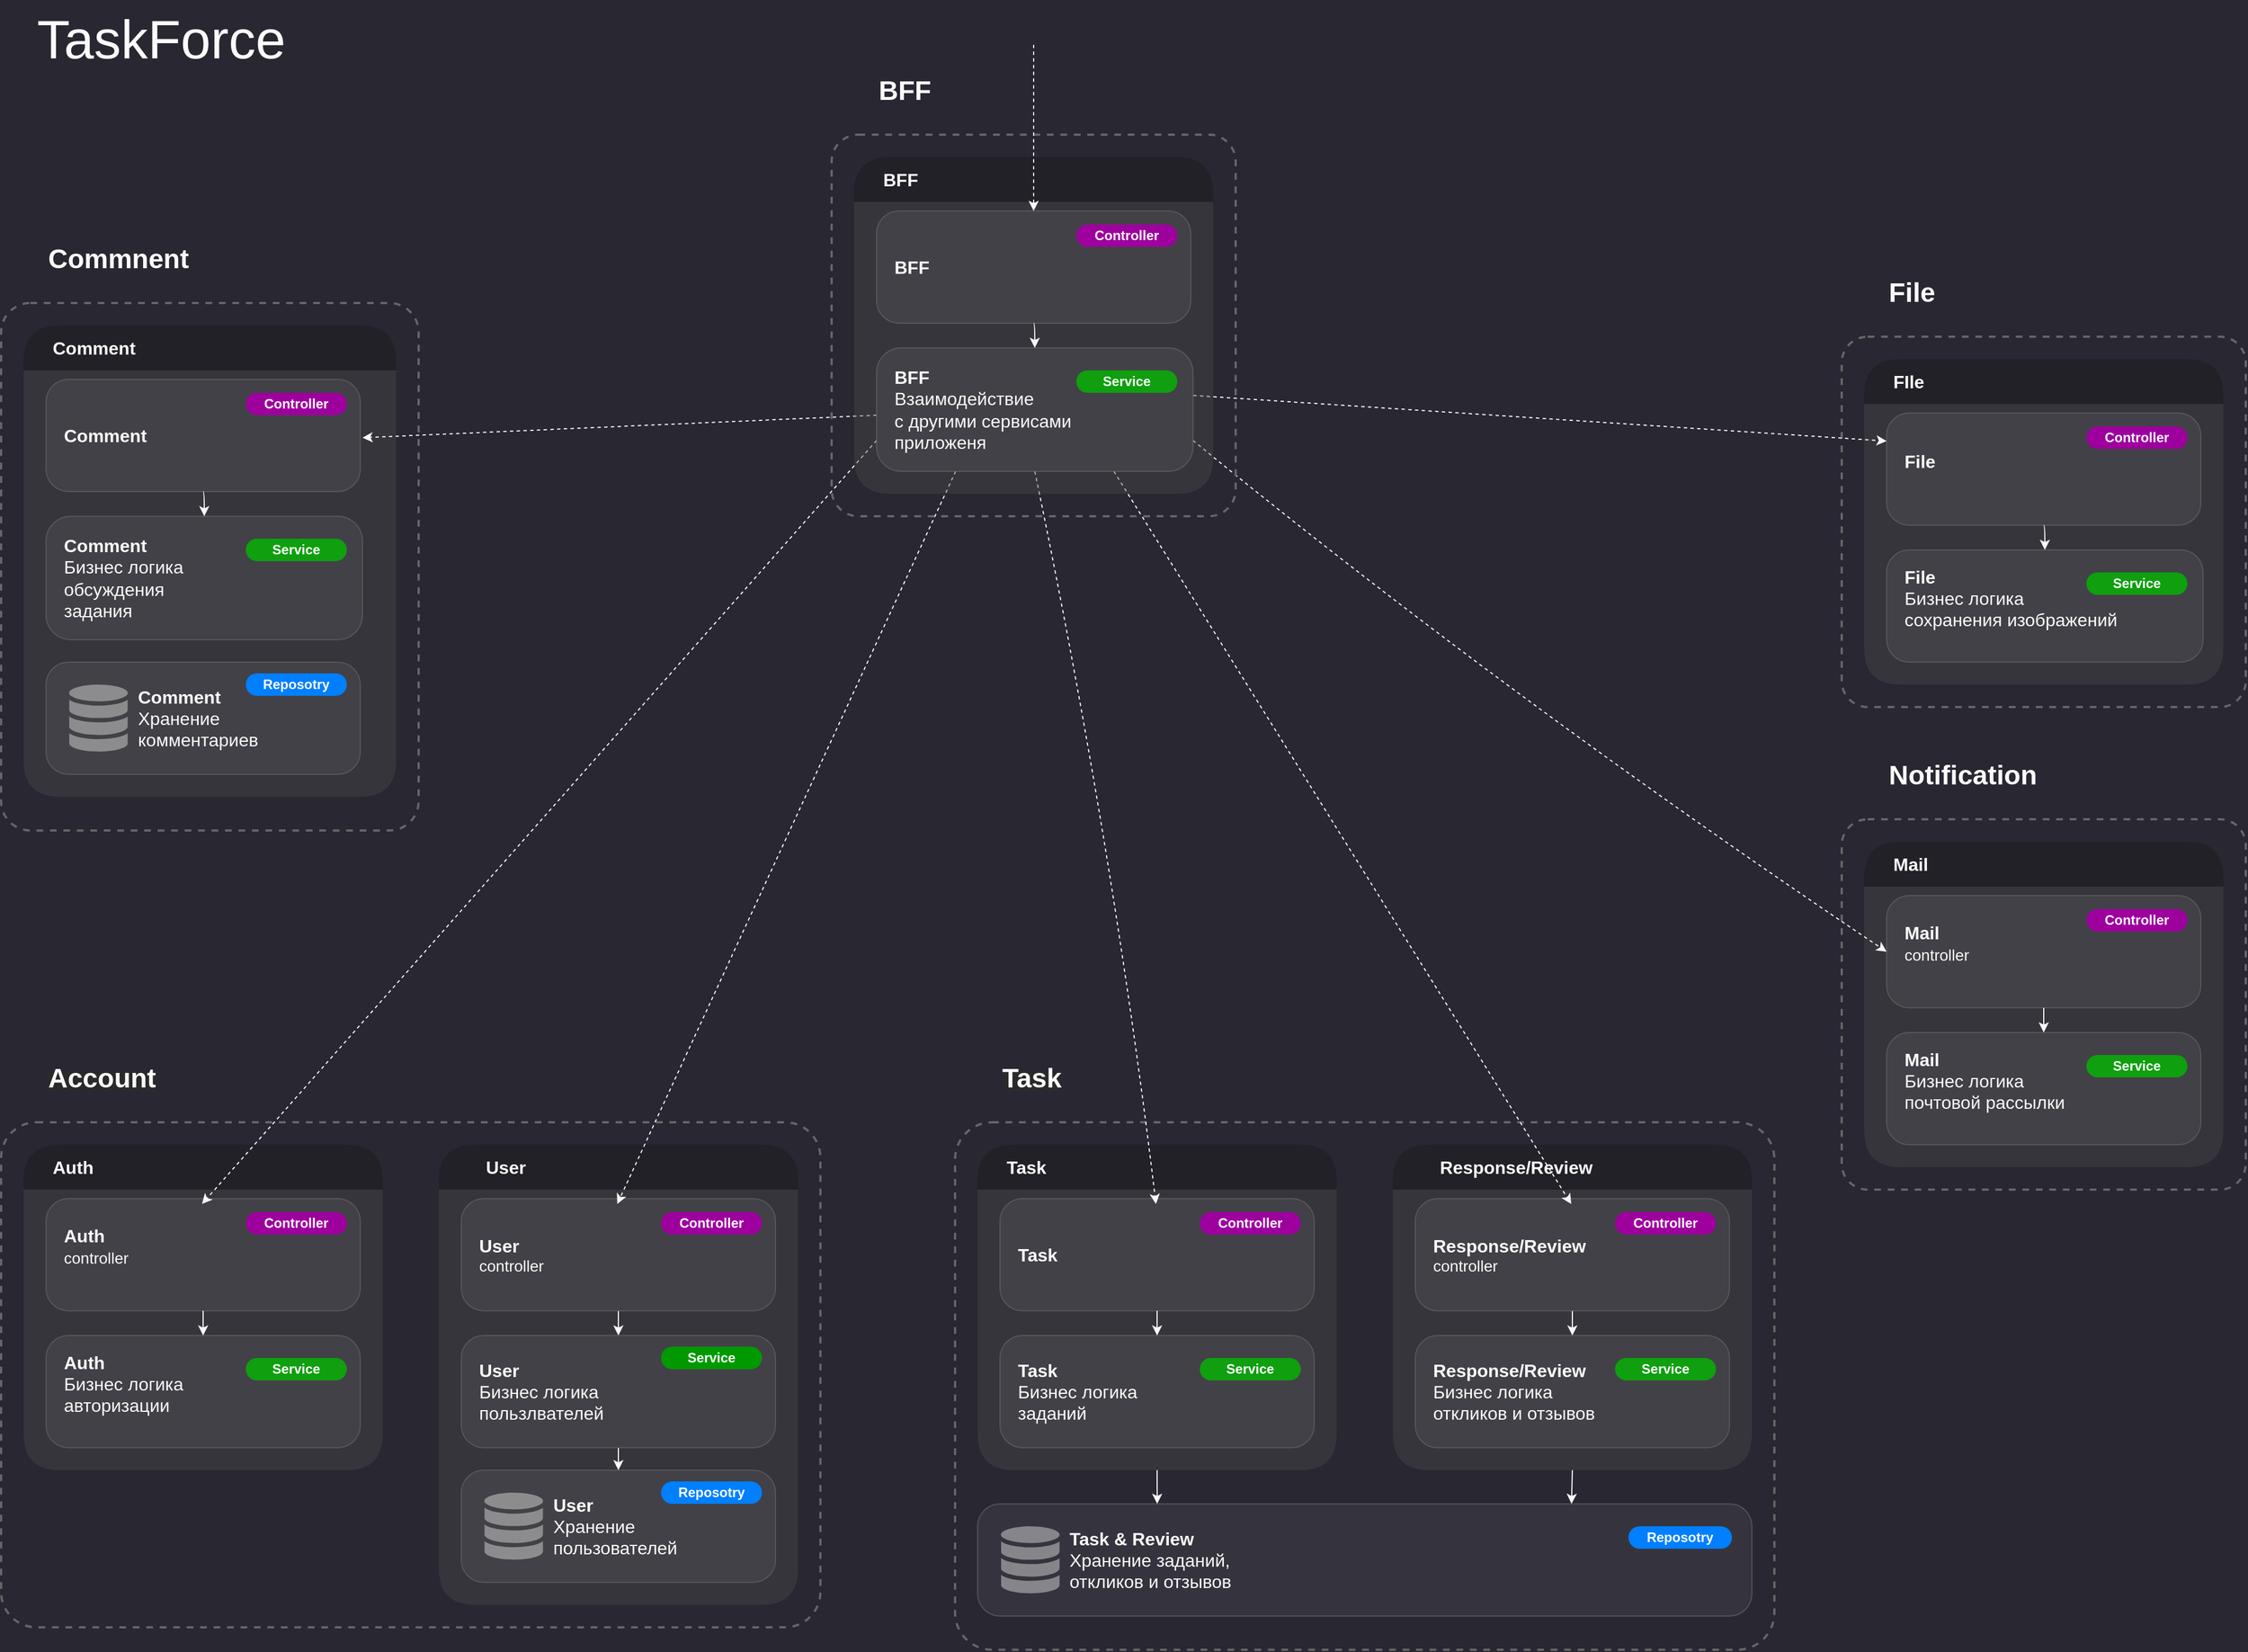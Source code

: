 <mxfile version="20.5.3" type="device"><diagram id="fcfWALBkcnnQIqlC6Ll8" name="Page-1"><mxGraphModel dx="2251" dy="2029" grid="1" gridSize="10" guides="1" tooltips="1" connect="1" arrows="1" fold="1" page="1" pageScale="1" pageWidth="2336" pageHeight="1654" background="#282732" math="0" shadow="0"><root><mxCell id="0"/><mxCell id="1" parent="0"/><mxCell id="B4vz5LG1y9TrUV9I0_2J-86" value="" style="rounded=1;whiteSpace=wrap;html=1;dashed=1;arcSize=7;shadow=0;fillColor=none;strokeColor=#666666;fillOpacity=20;strokeWidth=2;" vertex="1" parent="1"><mxGeometry x="180" y="1080" width="730" height="450" as="geometry"/></mxCell><mxCell id="B4vz5LG1y9TrUV9I0_2J-87" value="&lt;font style=&quot;font-size: 16px;&quot; color=&quot;#fcfcfc&quot;&gt;Auth&lt;/font&gt;" style="swimlane;whiteSpace=wrap;html=1;rounded=1;arcSize=27;startSize=40;swimlaneLine=1;fillOpacity=100;fillStyle=solid;fillColor=#1A1A1A;noLabel=0;container=0;collapsible=0;backgroundOutline=0;comic=0;sketch=0;glass=0;gradientColor=none;swimlaneFillColor=#4D4D4D;strokeColor=none;opacity=40;shadow=0;align=left;spacingLeft=24;" vertex="1" parent="1"><mxGeometry x="200" y="1100" width="320" height="290" as="geometry"><mxRectangle x="130" y="310" width="140" height="30" as="alternateBounds"/></mxGeometry></mxCell><mxCell id="B4vz5LG1y9TrUV9I0_2J-108" value="&lt;font style=&quot;font-size: 16px;&quot;&gt;&lt;b&gt;Auth&lt;/b&gt;&lt;br&gt;&lt;span style=&quot;font-size: 14px;&quot;&gt;controller&lt;/span&gt;&lt;br&gt;&lt;/font&gt;&lt;blockquote style=&quot;margin: 0 0 0 40px; border: none; padding: 0px;&quot;&gt;&lt;br&gt;&lt;/blockquote&gt;" style="rounded=1;whiteSpace=wrap;html=1;shadow=0;glass=0;comic=0;sketch=0;fillStyle=solid;strokeColor=#696969;fontColor=#FCFCFC;fillColor=#FFFFFF;gradientColor=none;fillOpacity=10;arcSize=20;opacity=60;align=left;spacing=16;" vertex="1" parent="B4vz5LG1y9TrUV9I0_2J-87"><mxGeometry x="20" y="48" width="280" height="100" as="geometry"/></mxCell><mxCell id="B4vz5LG1y9TrUV9I0_2J-109" value="&lt;font size=&quot;1&quot; color=&quot;#ffffff&quot;&gt;&lt;b style=&quot;font-size: 12px;&quot;&gt;Controller&lt;/b&gt;&lt;/font&gt;" style="rounded=1;whiteSpace=wrap;html=1;shadow=0;glass=0;comic=0;sketch=0;fillStyle=solid;strokeColor=none;fillColor=#9E009E;arcSize=50;fillOpacity=100;" vertex="1" parent="B4vz5LG1y9TrUV9I0_2J-87"><mxGeometry x="198" y="60" width="90" height="20" as="geometry"/></mxCell><mxCell id="B4vz5LG1y9TrUV9I0_2J-111" value="&lt;font size=&quot;1&quot; color=&quot;#ffffff&quot;&gt;&lt;b style=&quot;font-size: 12px;&quot;&gt;Service&lt;/b&gt;&lt;/font&gt;" style="rounded=1;whiteSpace=wrap;html=1;shadow=0;glass=0;comic=0;sketch=0;fillStyle=solid;strokeColor=none;fillColor=#009900;arcSize=50;fillOpacity=100;" vertex="1" parent="B4vz5LG1y9TrUV9I0_2J-87"><mxGeometry x="198" y="190" width="90" height="20" as="geometry"/></mxCell><mxCell id="B4vz5LG1y9TrUV9I0_2J-110" value="&lt;font style=&quot;font-size: 16px;&quot;&gt;&lt;b&gt;Auth&lt;/b&gt;&lt;br&gt;Бизнес логика &lt;br&gt;авторизации&lt;br&gt;&lt;/font&gt;&lt;blockquote style=&quot;margin: 0 0 0 40px; border: none; padding: 0px;&quot;&gt;&lt;br&gt;&lt;/blockquote&gt;" style="rounded=1;whiteSpace=wrap;html=1;shadow=0;glass=0;comic=0;sketch=0;fillStyle=solid;strokeColor=#696969;fontColor=#FCFCFC;fillColor=#FFFFFF;gradientColor=none;fillOpacity=10;arcSize=20;opacity=60;align=left;spacing=16;" vertex="1" parent="1"><mxGeometry x="220" y="1270" width="280" height="100" as="geometry"/></mxCell><mxCell id="B4vz5LG1y9TrUV9I0_2J-58" value="&lt;blockquote style=&quot;margin: 0 0 0 40px; border: none; padding: 0px;&quot;&gt;&lt;font style=&quot;font-size: 16px;&quot; color=&quot;#fcfcfc&quot;&gt;User&lt;/font&gt;&lt;/blockquote&gt;" style="swimlane;whiteSpace=wrap;html=1;rounded=1;arcSize=27;startSize=40;swimlaneLine=1;fillOpacity=100;fillStyle=solid;fillColor=#1A1A1A;noLabel=0;container=0;collapsible=0;backgroundOutline=0;comic=0;sketch=0;glass=0;gradientColor=none;swimlaneFillColor=#4D4D4D;strokeColor=none;opacity=40;shadow=0;align=left;" vertex="1" parent="1"><mxGeometry x="570" y="1100" width="320" height="410" as="geometry"><mxRectangle x="130" y="310" width="140" height="30" as="alternateBounds"/></mxGeometry></mxCell><mxCell id="B4vz5LG1y9TrUV9I0_2J-190" style="edgeStyle=orthogonalEdgeStyle;curved=1;jumpStyle=arc;orthogonalLoop=1;jettySize=auto;html=1;exitX=0.5;exitY=1;exitDx=0;exitDy=0;entryX=0.5;entryY=0;entryDx=0;entryDy=0;strokeColor=#FAFAFA;fontSize=16;fontColor=#FFFFFF;" edge="1" parent="B4vz5LG1y9TrUV9I0_2J-58" source="B4vz5LG1y9TrUV9I0_2J-97" target="B4vz5LG1y9TrUV9I0_2J-105"><mxGeometry relative="1" as="geometry"/></mxCell><mxCell id="B4vz5LG1y9TrUV9I0_2J-97" value="&lt;font style=&quot;font-size: 16px;&quot;&gt;&lt;b&gt;User&lt;/b&gt;&lt;br&gt;&lt;/font&gt;&lt;font style=&quot;font-size: 14px;&quot;&gt;controller&lt;/font&gt;" style="rounded=1;whiteSpace=wrap;html=1;shadow=0;glass=0;comic=0;sketch=0;fillStyle=solid;strokeColor=#696969;fontColor=#FCFCFC;fillColor=#FFFFFF;gradientColor=none;fillOpacity=10;arcSize=20;opacity=60;align=left;spacing=16;" vertex="1" parent="B4vz5LG1y9TrUV9I0_2J-58"><mxGeometry x="20" y="48" width="280" height="100" as="geometry"/></mxCell><mxCell id="B4vz5LG1y9TrUV9I0_2J-104" value="&lt;font size=&quot;1&quot; color=&quot;#ffffff&quot;&gt;&lt;b style=&quot;font-size: 12px;&quot;&gt;Controller&lt;/b&gt;&lt;/font&gt;" style="rounded=1;whiteSpace=wrap;html=1;shadow=0;glass=0;comic=0;sketch=0;fillStyle=solid;strokeColor=none;fillColor=#9E009E;arcSize=50;fillOpacity=100;" vertex="1" parent="B4vz5LG1y9TrUV9I0_2J-58"><mxGeometry x="198" y="60" width="90" height="20" as="geometry"/></mxCell><mxCell id="B4vz5LG1y9TrUV9I0_2J-191" style="edgeStyle=orthogonalEdgeStyle;curved=1;jumpStyle=arc;orthogonalLoop=1;jettySize=auto;html=1;exitX=0.5;exitY=1;exitDx=0;exitDy=0;entryX=0.5;entryY=0;entryDx=0;entryDy=0;strokeColor=#FAFAFA;fontSize=16;fontColor=#FFFFFF;" edge="1" parent="B4vz5LG1y9TrUV9I0_2J-58" source="B4vz5LG1y9TrUV9I0_2J-105" target="B4vz5LG1y9TrUV9I0_2J-129"><mxGeometry relative="1" as="geometry"/></mxCell><mxCell id="B4vz5LG1y9TrUV9I0_2J-105" value="&lt;font style=&quot;font-size: 16px;&quot;&gt;&lt;b&gt;User&lt;br&gt;&lt;/b&gt;Бизнес логика &lt;br&gt;пользлвателей&lt;b&gt;&lt;br&gt;&lt;/b&gt;&lt;/font&gt;" style="rounded=1;whiteSpace=wrap;html=1;shadow=0;glass=0;comic=0;sketch=0;fillStyle=solid;strokeColor=#696969;fontColor=#FCFCFC;fillColor=#FFFFFF;gradientColor=none;fillOpacity=10;arcSize=20;opacity=60;align=left;spacing=16;" vertex="1" parent="B4vz5LG1y9TrUV9I0_2J-58"><mxGeometry x="20" y="170" width="280" height="100" as="geometry"/></mxCell><mxCell id="B4vz5LG1y9TrUV9I0_2J-106" value="&lt;font color=&quot;#ffffff&quot;&gt;&lt;b&gt;Service&lt;/b&gt;&lt;/font&gt;" style="rounded=1;whiteSpace=wrap;html=1;shadow=0;glass=0;comic=0;sketch=0;fillStyle=solid;strokeColor=none;fillColor=#009900;arcSize=50;fillOpacity=100;" vertex="1" parent="B4vz5LG1y9TrUV9I0_2J-58"><mxGeometry x="198" y="180" width="90" height="20" as="geometry"/></mxCell><mxCell id="B4vz5LG1y9TrUV9I0_2J-131" value="" style="group" vertex="1" connectable="0" parent="B4vz5LG1y9TrUV9I0_2J-58"><mxGeometry x="20" y="290" width="280" height="100" as="geometry"/></mxCell><mxCell id="B4vz5LG1y9TrUV9I0_2J-129" value="&lt;blockquote style=&quot;margin: 0 0 0 40px; border: none; padding: 0px;&quot;&gt;&lt;blockquote style=&quot;margin: 0 0 0 40px; border: none; padding: 0px;&quot;&gt;&lt;font style=&quot;font-size: 16px;&quot;&gt;&lt;b&gt;User&lt;/b&gt;&lt;/font&gt;&lt;/blockquote&gt;&lt;blockquote style=&quot;margin: 0 0 0 40px; border: none; padding: 0px;&quot;&gt;&lt;font style=&quot;font-size: 16px;&quot;&gt;Хранение&amp;nbsp;&lt;/font&gt;&lt;/blockquote&gt;&lt;blockquote style=&quot;margin: 0 0 0 40px; border: none; padding: 0px;&quot;&gt;&lt;font style=&quot;font-size: 16px;&quot;&gt;пользователей&lt;/font&gt;&lt;/blockquote&gt;&lt;/blockquote&gt;" style="rounded=1;whiteSpace=wrap;html=1;shadow=0;glass=0;comic=0;sketch=0;fillStyle=solid;strokeColor=#696969;fontColor=#FCFCFC;fillColor=#FFFFFF;gradientColor=none;fillOpacity=10;arcSize=20;opacity=60;align=left;" vertex="1" parent="B4vz5LG1y9TrUV9I0_2J-131"><mxGeometry width="280" height="100" as="geometry"/></mxCell><mxCell id="B4vz5LG1y9TrUV9I0_2J-130" value="&lt;font size=&quot;1&quot; color=&quot;#ffffff&quot;&gt;&lt;b style=&quot;font-size: 12px;&quot;&gt;Reposotry&lt;/b&gt;&lt;/font&gt;" style="rounded=1;whiteSpace=wrap;html=1;shadow=0;glass=0;comic=0;sketch=0;fillStyle=solid;strokeColor=none;fillColor=#007FFF;arcSize=50;fillOpacity=100;" vertex="1" parent="B4vz5LG1y9TrUV9I0_2J-131"><mxGeometry x="178" y="10" width="90" height="20" as="geometry"/></mxCell><mxCell id="B4vz5LG1y9TrUV9I0_2J-93" value="" style="sketch=0;html=1;aspect=fixed;strokeColor=none;shadow=0;align=center;verticalAlign=top;fillColor=#D6D6D6;shape=mxgraph.gcp2.cloud_monitoring;rounded=1;glass=0;comic=0;fillStyle=solid;strokeWidth=2;fontSize=14;fontColor=#FFFFFF;opacity=50;" vertex="1" parent="B4vz5LG1y9TrUV9I0_2J-131"><mxGeometry x="20" y="20" width="54" height="60" as="geometry"/></mxCell><mxCell id="B4vz5LG1y9TrUV9I0_2J-79" style="edgeStyle=orthogonalEdgeStyle;curved=1;jumpStyle=arc;orthogonalLoop=1;jettySize=auto;html=1;exitX=0.5;exitY=1;exitDx=0;exitDy=0;dashed=1;strokeColor=#FAFAFA;fontSize=14;fontColor=#FFFFFF;" edge="1" parent="1"><mxGeometry relative="1" as="geometry"><mxPoint x="735" y="1320" as="sourcePoint"/><mxPoint x="735" y="1320" as="targetPoint"/></mxGeometry></mxCell><mxCell id="B4vz5LG1y9TrUV9I0_2J-88" style="edgeStyle=orthogonalEdgeStyle;curved=1;jumpStyle=arc;orthogonalLoop=1;jettySize=auto;html=1;exitX=0.5;exitY=1;exitDx=0;exitDy=0;dashed=1;strokeColor=#FAFAFA;fontSize=14;fontColor=#FFFFFF;" edge="1" source="B4vz5LG1y9TrUV9I0_2J-86" target="B4vz5LG1y9TrUV9I0_2J-86" parent="1"><mxGeometry relative="1" as="geometry"/></mxCell><mxCell id="B4vz5LG1y9TrUV9I0_2J-96" value="&lt;span style=&quot;color: rgb(252, 252, 252); font-family: Helvetica; font-style: normal; font-variant-ligatures: normal; font-variant-caps: normal; font-weight: 700; letter-spacing: normal; orphans: 2; text-align: left; text-indent: 0px; text-transform: none; widows: 2; word-spacing: 0px; -webkit-text-stroke-width: 0px; background-color: rgb(42, 42, 42); text-decoration-thickness: initial; text-decoration-style: initial; text-decoration-color: initial; float: none; display: inline !important;&quot;&gt;&lt;font style=&quot;font-size: 24px;&quot;&gt;Account&lt;/font&gt;&lt;/span&gt;" style="text;whiteSpace=wrap;html=1;fontSize=14;fontColor=#FFFFFF;" vertex="1" parent="1"><mxGeometry x="220" y="1020" width="70" height="40" as="geometry"/></mxCell><mxCell id="B4vz5LG1y9TrUV9I0_2J-114" value="" style="rounded=1;whiteSpace=wrap;html=1;dashed=1;arcSize=7;shadow=0;fillColor=none;strokeColor=#666666;fillOpacity=20;strokeWidth=2;" vertex="1" parent="1"><mxGeometry x="1030" y="1080" width="730" height="470" as="geometry"/></mxCell><mxCell id="B4vz5LG1y9TrUV9I0_2J-186" style="edgeStyle=orthogonalEdgeStyle;curved=1;jumpStyle=arc;orthogonalLoop=1;jettySize=auto;html=1;exitX=0.5;exitY=1;exitDx=0;exitDy=0;entryX=0.232;entryY=0;entryDx=0;entryDy=0;entryPerimeter=0;strokeColor=#FAFAFA;fontSize=16;fontColor=#FFFFFF;" edge="1" parent="1" source="B4vz5LG1y9TrUV9I0_2J-115" target="B4vz5LG1y9TrUV9I0_2J-136"><mxGeometry relative="1" as="geometry"/></mxCell><mxCell id="B4vz5LG1y9TrUV9I0_2J-115" value="&lt;font style=&quot;font-size: 16px;&quot; color=&quot;#fcfcfc&quot;&gt;Task&lt;/font&gt;" style="swimlane;whiteSpace=wrap;html=1;rounded=1;arcSize=27;startSize=40;swimlaneLine=1;fillOpacity=100;fillStyle=solid;fillColor=#1A1A1A;noLabel=0;container=0;collapsible=0;backgroundOutline=0;comic=0;sketch=0;glass=0;gradientColor=none;swimlaneFillColor=#4D4D4D;strokeColor=none;opacity=40;shadow=0;align=left;spacingLeft=24;" vertex="1" parent="1"><mxGeometry x="1050" y="1100" width="320" height="290" as="geometry"><mxRectangle x="130" y="310" width="140" height="30" as="alternateBounds"/></mxGeometry></mxCell><mxCell id="B4vz5LG1y9TrUV9I0_2J-116" value="&lt;span style=&quot;font-size: 16px;&quot;&gt;&lt;b&gt;Task&lt;/b&gt;&lt;/span&gt;" style="rounded=1;whiteSpace=wrap;html=1;shadow=0;glass=0;comic=0;sketch=0;fillStyle=solid;strokeColor=#696969;fontColor=#FCFCFC;fillColor=#FFFFFF;gradientColor=none;fillOpacity=10;arcSize=20;opacity=60;align=left;spacing=16;" vertex="1" parent="B4vz5LG1y9TrUV9I0_2J-115"><mxGeometry x="20" y="48" width="280" height="100" as="geometry"/></mxCell><mxCell id="B4vz5LG1y9TrUV9I0_2J-117" value="&lt;font size=&quot;1&quot; color=&quot;#ffffff&quot;&gt;&lt;b style=&quot;font-size: 12px;&quot;&gt;Controller&lt;/b&gt;&lt;/font&gt;" style="rounded=1;whiteSpace=wrap;html=1;shadow=0;glass=0;comic=0;sketch=0;fillStyle=solid;strokeColor=none;fillColor=#9E009E;arcSize=50;fillOpacity=100;" vertex="1" parent="B4vz5LG1y9TrUV9I0_2J-115"><mxGeometry x="198" y="60" width="90" height="20" as="geometry"/></mxCell><mxCell id="B4vz5LG1y9TrUV9I0_2J-118" value="&lt;font size=&quot;1&quot; color=&quot;#ffffff&quot;&gt;&lt;b style=&quot;font-size: 12px;&quot;&gt;Service&lt;/b&gt;&lt;/font&gt;" style="rounded=1;whiteSpace=wrap;html=1;shadow=0;glass=0;comic=0;sketch=0;fillStyle=solid;strokeColor=none;fillColor=#009900;arcSize=50;fillOpacity=100;" vertex="1" parent="B4vz5LG1y9TrUV9I0_2J-115"><mxGeometry x="198" y="190" width="90" height="20" as="geometry"/></mxCell><mxCell id="B4vz5LG1y9TrUV9I0_2J-119" value="&lt;span style=&quot;font-size: 16px;&quot;&gt;&lt;b&gt;Task&lt;/b&gt;&lt;br&gt;Бизнес логика&lt;br&gt;заданий&lt;br&gt;&lt;/span&gt;" style="rounded=1;whiteSpace=wrap;html=1;shadow=0;glass=0;comic=0;sketch=0;fillStyle=solid;strokeColor=#696969;fontColor=#FCFCFC;fillColor=#FFFFFF;gradientColor=none;fillOpacity=10;arcSize=20;opacity=60;align=left;spacing=16;" vertex="1" parent="1"><mxGeometry x="1070" y="1270" width="280" height="100" as="geometry"/></mxCell><mxCell id="B4vz5LG1y9TrUV9I0_2J-188" style="edgeStyle=orthogonalEdgeStyle;curved=1;jumpStyle=arc;orthogonalLoop=1;jettySize=auto;html=1;exitX=0.5;exitY=1;exitDx=0;exitDy=0;entryX=0.767;entryY=0;entryDx=0;entryDy=0;entryPerimeter=0;strokeColor=#FAFAFA;fontSize=16;fontColor=#FFFFFF;" edge="1" parent="1" source="B4vz5LG1y9TrUV9I0_2J-120" target="B4vz5LG1y9TrUV9I0_2J-136"><mxGeometry relative="1" as="geometry"/></mxCell><mxCell id="B4vz5LG1y9TrUV9I0_2J-120" value="&lt;blockquote style=&quot;margin: 0 0 0 40px; border: none; padding: 0px;&quot;&gt;&lt;font color=&quot;#fcfcfc&quot;&gt;&lt;span style=&quot;font-size: 16px;&quot;&gt;Response/Review&lt;/span&gt;&lt;/font&gt;&lt;/blockquote&gt;" style="swimlane;whiteSpace=wrap;html=1;rounded=1;arcSize=27;startSize=40;swimlaneLine=1;fillOpacity=100;fillStyle=solid;fillColor=#1A1A1A;noLabel=0;container=0;collapsible=0;backgroundOutline=0;comic=0;sketch=0;glass=0;gradientColor=none;swimlaneFillColor=#4D4D4D;strokeColor=none;opacity=40;shadow=0;align=left;" vertex="1" parent="1"><mxGeometry x="1420" y="1100" width="320" height="290" as="geometry"><mxRectangle x="130" y="310" width="140" height="30" as="alternateBounds"/></mxGeometry></mxCell><mxCell id="B4vz5LG1y9TrUV9I0_2J-187" style="edgeStyle=orthogonalEdgeStyle;curved=1;jumpStyle=arc;orthogonalLoop=1;jettySize=auto;html=1;exitX=0.5;exitY=1;exitDx=0;exitDy=0;strokeColor=#FAFAFA;fontSize=16;fontColor=#FFFFFF;" edge="1" parent="B4vz5LG1y9TrUV9I0_2J-120" source="B4vz5LG1y9TrUV9I0_2J-121" target="B4vz5LG1y9TrUV9I0_2J-134"><mxGeometry relative="1" as="geometry"/></mxCell><mxCell id="B4vz5LG1y9TrUV9I0_2J-121" value="&lt;font style=&quot;font-size: 14px;&quot;&gt;&lt;span style=&quot;font-size: 16px; font-weight: 700;&quot;&gt;Response/Review&amp;nbsp;&lt;br&gt;&lt;/span&gt;controller&lt;/font&gt;" style="rounded=1;whiteSpace=wrap;html=1;shadow=0;glass=0;comic=0;sketch=0;fillStyle=solid;strokeColor=#696969;fontColor=#FCFCFC;fillColor=#FFFFFF;gradientColor=none;fillOpacity=10;arcSize=20;opacity=60;align=left;spacing=16;" vertex="1" parent="B4vz5LG1y9TrUV9I0_2J-120"><mxGeometry x="20" y="48" width="280" height="100" as="geometry"/></mxCell><mxCell id="B4vz5LG1y9TrUV9I0_2J-122" value="&lt;font size=&quot;1&quot; color=&quot;#ffffff&quot;&gt;&lt;b style=&quot;font-size: 12px;&quot;&gt;Controller&lt;/b&gt;&lt;/font&gt;" style="rounded=1;whiteSpace=wrap;html=1;shadow=0;glass=0;comic=0;sketch=0;fillStyle=solid;strokeColor=none;fillColor=#9E009E;arcSize=50;fillOpacity=100;" vertex="1" parent="B4vz5LG1y9TrUV9I0_2J-120"><mxGeometry x="198" y="60" width="90" height="20" as="geometry"/></mxCell><mxCell id="B4vz5LG1y9TrUV9I0_2J-133" value="&lt;font size=&quot;1&quot; color=&quot;#ffffff&quot;&gt;&lt;b style=&quot;font-size: 12px;&quot;&gt;Service&lt;/b&gt;&lt;/font&gt;" style="rounded=1;whiteSpace=wrap;html=1;shadow=0;glass=0;comic=0;sketch=0;fillStyle=solid;strokeColor=none;fillColor=#009900;arcSize=50;fillOpacity=100;" vertex="1" parent="B4vz5LG1y9TrUV9I0_2J-120"><mxGeometry x="198" y="190" width="90" height="20" as="geometry"/></mxCell><mxCell id="B4vz5LG1y9TrUV9I0_2J-134" value="&lt;span style=&quot;font-size: 16px; font-weight: 700;&quot;&gt;Response/Review&lt;/span&gt;&lt;span style=&quot;font-size: 16px;&quot;&gt;&lt;br&gt;Бизнес логика &lt;br&gt;откликов и отзывов&lt;br&gt;&lt;/span&gt;" style="rounded=1;whiteSpace=wrap;html=1;shadow=0;glass=0;comic=0;sketch=0;fillStyle=solid;strokeColor=#696969;fontColor=#FCFCFC;fillColor=#FFFFFF;gradientColor=none;fillOpacity=10;arcSize=20;opacity=60;align=left;spacing=16;" vertex="1" parent="B4vz5LG1y9TrUV9I0_2J-120"><mxGeometry x="20" y="170" width="280" height="100" as="geometry"/></mxCell><mxCell id="B4vz5LG1y9TrUV9I0_2J-126" style="edgeStyle=orthogonalEdgeStyle;curved=1;jumpStyle=arc;orthogonalLoop=1;jettySize=auto;html=1;exitX=0.5;exitY=1;exitDx=0;exitDy=0;dashed=1;strokeColor=#FAFAFA;fontSize=14;fontColor=#FFFFFF;" edge="1" parent="1"><mxGeometry relative="1" as="geometry"><mxPoint x="1585" y="1320" as="sourcePoint"/><mxPoint x="1585" y="1320" as="targetPoint"/></mxGeometry></mxCell><mxCell id="B4vz5LG1y9TrUV9I0_2J-127" style="edgeStyle=orthogonalEdgeStyle;curved=1;jumpStyle=arc;orthogonalLoop=1;jettySize=auto;html=1;exitX=0.5;exitY=1;exitDx=0;exitDy=0;dashed=1;strokeColor=#FAFAFA;fontSize=14;fontColor=#FFFFFF;" edge="1" parent="1"><mxGeometry relative="1" as="geometry"><mxPoint x="1370" y="1410" as="sourcePoint"/><mxPoint x="1370" y="1410" as="targetPoint"/></mxGeometry></mxCell><mxCell id="B4vz5LG1y9TrUV9I0_2J-128" value="&lt;span style=&quot;color: rgb(252, 252, 252); font-family: Helvetica; font-style: normal; font-variant-ligatures: normal; font-variant-caps: normal; font-weight: 700; letter-spacing: normal; orphans: 2; text-align: left; text-indent: 0px; text-transform: none; widows: 2; word-spacing: 0px; -webkit-text-stroke-width: 0px; background-color: rgb(42, 42, 42); text-decoration-thickness: initial; text-decoration-style: initial; text-decoration-color: initial; float: none; display: inline !important;&quot;&gt;&lt;font style=&quot;font-size: 24px;&quot;&gt;Task&lt;/font&gt;&lt;/span&gt;" style="text;whiteSpace=wrap;html=1;fontSize=14;fontColor=#FFFFFF;" vertex="1" parent="1"><mxGeometry x="1070" y="1020" width="110" height="40" as="geometry"/></mxCell><mxCell id="B4vz5LG1y9TrUV9I0_2J-135" value="" style="group;arcSize=27;" vertex="1" connectable="0" parent="1"><mxGeometry x="1050" y="1420" width="690" height="100" as="geometry"/></mxCell><mxCell id="B4vz5LG1y9TrUV9I0_2J-136" value="&lt;blockquote style=&quot;margin: 0 0 0 40px; border: none; padding: 0px;&quot;&gt;&lt;blockquote style=&quot;margin: 0 0 0 40px; border: none; padding: 0px;&quot;&gt;&lt;span style=&quot;font-size: 16px;&quot;&gt;&lt;b&gt;Task &amp;amp; Review&lt;/b&gt;&lt;/span&gt;&lt;/blockquote&gt;&lt;blockquote style=&quot;margin: 0 0 0 40px; border: none; padding: 0px;&quot;&gt;&lt;span style=&quot;font-size: 16px;&quot;&gt;Хранение заданий,&lt;/span&gt;&lt;span style=&quot;font-size: 16px;&quot;&gt;&lt;b&gt;&lt;br&gt;&lt;/b&gt;&lt;/span&gt;&lt;/blockquote&gt;&lt;blockquote style=&quot;margin: 0 0 0 40px; border: none; padding: 0px;&quot;&gt;&lt;span style=&quot;font-size: 16px;&quot;&gt;откликов и отзывов&lt;/span&gt;&lt;br&gt;&lt;/blockquote&gt;&lt;/blockquote&gt;" style="rounded=1;whiteSpace=wrap;html=1;shadow=0;glass=0;comic=0;sketch=0;fillStyle=solid;strokeColor=#696969;fontColor=#FCFCFC;fillColor=#FFFFFF;gradientColor=none;fillOpacity=10;arcSize=20;opacity=60;align=left;" vertex="1" parent="B4vz5LG1y9TrUV9I0_2J-135"><mxGeometry width="690.0" height="100" as="geometry"/></mxCell><mxCell id="B4vz5LG1y9TrUV9I0_2J-137" value="" style="sketch=0;html=1;aspect=fixed;strokeColor=none;shadow=0;align=center;verticalAlign=top;fillColor=#D6D6D6;shape=mxgraph.gcp2.cloud_monitoring;rounded=1;glass=0;comic=0;fillStyle=solid;strokeWidth=2;fontSize=14;fontColor=#FFFFFF;opacity=50;" vertex="1" parent="B4vz5LG1y9TrUV9I0_2J-135"><mxGeometry x="20.29" y="20" width="54.0" height="60" as="geometry"/></mxCell><mxCell id="B4vz5LG1y9TrUV9I0_2J-138" value="&lt;font size=&quot;1&quot; color=&quot;#ffffff&quot;&gt;&lt;b style=&quot;font-size: 12px;&quot;&gt;Reposotry&lt;/b&gt;&lt;/font&gt;" style="rounded=1;whiteSpace=wrap;html=1;shadow=0;glass=0;comic=0;sketch=0;fillStyle=solid;strokeColor=none;fillColor=#007FFF;arcSize=50;fillOpacity=100;" vertex="1" parent="B4vz5LG1y9TrUV9I0_2J-135"><mxGeometry x="579.995" y="20" width="92.196" height="20" as="geometry"/></mxCell><mxCell id="B4vz5LG1y9TrUV9I0_2J-139" value="" style="rounded=1;whiteSpace=wrap;html=1;dashed=1;arcSize=7;shadow=0;fillColor=none;strokeColor=#666666;fillOpacity=20;strokeWidth=2;" vertex="1" parent="1"><mxGeometry x="1820" y="810" width="360" height="330" as="geometry"/></mxCell><mxCell id="B4vz5LG1y9TrUV9I0_2J-140" value="&lt;font style=&quot;font-size: 16px;&quot; color=&quot;#fcfcfc&quot;&gt;Mail&lt;/font&gt;" style="swimlane;whiteSpace=wrap;html=1;rounded=1;arcSize=27;startSize=40;swimlaneLine=1;fillOpacity=100;fillStyle=solid;fillColor=#1A1A1A;noLabel=0;container=0;collapsible=0;backgroundOutline=0;comic=0;sketch=0;glass=0;gradientColor=none;swimlaneFillColor=#4D4D4D;strokeColor=none;opacity=40;shadow=0;align=left;spacingLeft=24;" vertex="1" parent="1"><mxGeometry x="1840" y="830" width="320" height="290" as="geometry"><mxRectangle x="130" y="310" width="140" height="30" as="alternateBounds"/></mxGeometry></mxCell><mxCell id="B4vz5LG1y9TrUV9I0_2J-141" value="&lt;font style=&quot;font-size: 16px;&quot;&gt;&lt;b&gt;Mail&lt;/b&gt;&lt;br&gt;&lt;span style=&quot;font-size: 14px;&quot;&gt;controller&lt;/span&gt;&lt;br&gt;&lt;/font&gt;&lt;blockquote style=&quot;margin: 0 0 0 40px; border: none; padding: 0px;&quot;&gt;&lt;br&gt;&lt;/blockquote&gt;" style="rounded=1;whiteSpace=wrap;html=1;shadow=0;glass=0;comic=0;sketch=0;fillStyle=solid;strokeColor=#696969;fontColor=#FCFCFC;fillColor=#FFFFFF;gradientColor=none;fillOpacity=10;arcSize=20;opacity=60;align=left;spacing=16;" vertex="1" parent="B4vz5LG1y9TrUV9I0_2J-140"><mxGeometry x="20" y="48" width="280" height="100" as="geometry"/></mxCell><mxCell id="B4vz5LG1y9TrUV9I0_2J-142" value="&lt;font size=&quot;1&quot; color=&quot;#ffffff&quot;&gt;&lt;b style=&quot;font-size: 12px;&quot;&gt;Controller&lt;/b&gt;&lt;/font&gt;" style="rounded=1;whiteSpace=wrap;html=1;shadow=0;glass=0;comic=0;sketch=0;fillStyle=solid;strokeColor=none;fillColor=#9E009E;arcSize=50;fillOpacity=100;" vertex="1" parent="B4vz5LG1y9TrUV9I0_2J-140"><mxGeometry x="198" y="60" width="90" height="20" as="geometry"/></mxCell><mxCell id="B4vz5LG1y9TrUV9I0_2J-143" value="&lt;font size=&quot;1&quot; color=&quot;#ffffff&quot;&gt;&lt;b style=&quot;font-size: 12px;&quot;&gt;Service&lt;/b&gt;&lt;/font&gt;" style="rounded=1;whiteSpace=wrap;html=1;shadow=0;glass=0;comic=0;sketch=0;fillStyle=solid;strokeColor=none;fillColor=#009900;arcSize=50;fillOpacity=100;" vertex="1" parent="B4vz5LG1y9TrUV9I0_2J-140"><mxGeometry x="198" y="190" width="90" height="20" as="geometry"/></mxCell><mxCell id="B4vz5LG1y9TrUV9I0_2J-144" value="&lt;font style=&quot;font-size: 16px;&quot;&gt;&lt;b&gt;Mail&lt;/b&gt;&lt;br&gt;Бизнес логика &lt;br&gt;почтовой рассылки&lt;br&gt;&lt;/font&gt;&lt;blockquote style=&quot;margin: 0 0 0 40px; border: none; padding: 0px;&quot;&gt;&lt;br&gt;&lt;/blockquote&gt;" style="rounded=1;whiteSpace=wrap;html=1;shadow=0;glass=0;comic=0;sketch=0;fillStyle=solid;strokeColor=#696969;fontColor=#FCFCFC;fillColor=#FFFFFF;gradientColor=none;fillOpacity=10;arcSize=20;opacity=60;align=left;spacing=16;" vertex="1" parent="1"><mxGeometry x="1860" y="1000" width="280" height="100" as="geometry"/></mxCell><mxCell id="B4vz5LG1y9TrUV9I0_2J-155" style="edgeStyle=orthogonalEdgeStyle;curved=1;jumpStyle=arc;orthogonalLoop=1;jettySize=auto;html=1;exitX=0.5;exitY=1;exitDx=0;exitDy=0;dashed=1;strokeColor=#FAFAFA;fontSize=14;fontColor=#FFFFFF;" edge="1" parent="1"><mxGeometry relative="1" as="geometry"><mxPoint x="1800" y="1050" as="sourcePoint"/><mxPoint x="1800" y="1050" as="targetPoint"/></mxGeometry></mxCell><mxCell id="B4vz5LG1y9TrUV9I0_2J-156" value="&lt;font color=&quot;#fcfcfc&quot;&gt;&lt;span style=&quot;font-size: 24px;&quot;&gt;&lt;b&gt;Notification&lt;/b&gt;&lt;/span&gt;&lt;/font&gt;" style="text;whiteSpace=wrap;html=1;fontSize=14;fontColor=#FFFFFF;" vertex="1" parent="1"><mxGeometry x="1860" y="750" width="70" height="40" as="geometry"/></mxCell><mxCell id="B4vz5LG1y9TrUV9I0_2J-160" value="" style="rounded=1;whiteSpace=wrap;html=1;dashed=1;arcSize=7;shadow=0;fillColor=none;strokeColor=#666666;fillOpacity=20;strokeWidth=2;" vertex="1" parent="1"><mxGeometry x="1820" y="380" width="360" height="330" as="geometry"/></mxCell><mxCell id="B4vz5LG1y9TrUV9I0_2J-161" value="&lt;font style=&quot;font-size: 16px;&quot; color=&quot;#fcfcfc&quot;&gt;FIle&lt;/font&gt;" style="swimlane;whiteSpace=wrap;html=1;rounded=1;arcSize=27;startSize=40;swimlaneLine=1;fillOpacity=100;fillStyle=solid;fillColor=#1A1A1A;noLabel=0;container=0;collapsible=0;backgroundOutline=0;comic=0;sketch=0;glass=0;gradientColor=none;swimlaneFillColor=#4D4D4D;strokeColor=none;opacity=40;shadow=0;align=left;spacingLeft=24;" vertex="1" parent="1"><mxGeometry x="1840" y="400" width="320" height="290" as="geometry"><mxRectangle x="130" y="310" width="140" height="30" as="alternateBounds"/></mxGeometry></mxCell><mxCell id="B4vz5LG1y9TrUV9I0_2J-162" value="&lt;font style=&quot;font-size: 16px;&quot;&gt;&lt;b&gt;File&lt;/b&gt;&lt;br&gt;&lt;/font&gt;&lt;blockquote style=&quot;margin: 0 0 0 40px; border: none; padding: 0px;&quot;&gt;&lt;br&gt;&lt;/blockquote&gt;" style="rounded=1;whiteSpace=wrap;html=1;shadow=0;glass=0;comic=0;sketch=0;fillStyle=solid;strokeColor=#696969;fontColor=#FCFCFC;fillColor=#FFFFFF;gradientColor=none;fillOpacity=10;arcSize=20;opacity=60;align=left;spacing=16;" vertex="1" parent="B4vz5LG1y9TrUV9I0_2J-161"><mxGeometry x="20" y="48" width="280" height="100" as="geometry"/></mxCell><mxCell id="B4vz5LG1y9TrUV9I0_2J-163" value="&lt;font size=&quot;1&quot; color=&quot;#ffffff&quot;&gt;&lt;b style=&quot;font-size: 12px;&quot;&gt;Controller&lt;/b&gt;&lt;/font&gt;" style="rounded=1;whiteSpace=wrap;html=1;shadow=0;glass=0;comic=0;sketch=0;fillStyle=solid;strokeColor=none;fillColor=#9E009E;arcSize=50;fillOpacity=100;" vertex="1" parent="B4vz5LG1y9TrUV9I0_2J-161"><mxGeometry x="198" y="60" width="90" height="20" as="geometry"/></mxCell><mxCell id="B4vz5LG1y9TrUV9I0_2J-164" value="&lt;font size=&quot;1&quot; color=&quot;#ffffff&quot;&gt;&lt;b style=&quot;font-size: 12px;&quot;&gt;Service&lt;/b&gt;&lt;/font&gt;" style="rounded=1;whiteSpace=wrap;html=1;shadow=0;glass=0;comic=0;sketch=0;fillStyle=solid;strokeColor=none;fillColor=#009900;arcSize=50;fillOpacity=100;" vertex="1" parent="B4vz5LG1y9TrUV9I0_2J-161"><mxGeometry x="198" y="190" width="90" height="20" as="geometry"/></mxCell><mxCell id="B4vz5LG1y9TrUV9I0_2J-165" value="&lt;font style=&quot;font-size: 16px;&quot;&gt;&lt;b&gt;File&lt;/b&gt;&lt;br&gt;Бизнес логика &lt;br&gt;сохранения изображений&lt;br&gt;&lt;/font&gt;&lt;blockquote style=&quot;margin: 0 0 0 40px; border: none; padding: 0px;&quot;&gt;&lt;br&gt;&lt;/blockquote&gt;" style="rounded=1;whiteSpace=wrap;html=1;shadow=0;glass=0;comic=0;sketch=0;fillStyle=solid;strokeColor=#696969;fontColor=#FCFCFC;fillColor=#FFFFFF;gradientColor=none;fillOpacity=10;arcSize=20;opacity=60;align=left;spacing=16;" vertex="1" parent="1"><mxGeometry x="1860" y="570" width="282" height="100" as="geometry"/></mxCell><mxCell id="B4vz5LG1y9TrUV9I0_2J-166" style="edgeStyle=orthogonalEdgeStyle;curved=1;jumpStyle=arc;orthogonalLoop=1;jettySize=auto;html=1;exitX=0.5;exitY=1;exitDx=0;exitDy=0;dashed=1;strokeColor=#FAFAFA;fontSize=14;fontColor=#FFFFFF;" edge="1" source="B4vz5LG1y9TrUV9I0_2J-160" target="B4vz5LG1y9TrUV9I0_2J-160" parent="1"><mxGeometry relative="1" as="geometry"/></mxCell><mxCell id="B4vz5LG1y9TrUV9I0_2J-167" value="&lt;font color=&quot;#fcfcfc&quot;&gt;&lt;span style=&quot;font-size: 24px;&quot;&gt;&lt;b&gt;File&lt;/b&gt;&lt;/span&gt;&lt;/font&gt;" style="text;whiteSpace=wrap;html=1;fontSize=14;fontColor=#FFFFFF;" vertex="1" parent="1"><mxGeometry x="1860" y="320" width="70" height="40" as="geometry"/></mxCell><mxCell id="B4vz5LG1y9TrUV9I0_2J-169" value="" style="endArrow=classic;html=1;dashed=1;strokeColor=#FAFAFA;fontSize=16;fontColor=#FFFFFF;curved=1;jumpStyle=arc;entryX=0.267;entryY=-0.016;entryDx=0;entryDy=0;entryPerimeter=0;exitX=0.25;exitY=1;exitDx=0;exitDy=0;" edge="1" parent="1" source="B4vz5LG1y9TrUV9I0_2J-219"><mxGeometry width="50" height="50" relative="1" as="geometry"><mxPoint x="729.09" y="960" as="sourcePoint"/><mxPoint x="729.0" y="1152.8" as="targetPoint"/><Array as="points"/></mxGeometry></mxCell><mxCell id="B4vz5LG1y9TrUV9I0_2J-171" value="" style="endArrow=classic;html=1;dashed=1;strokeColor=#FAFAFA;fontSize=16;fontColor=#FFFFFF;curved=1;jumpStyle=arc;entryX=0.267;entryY=-0.016;entryDx=0;entryDy=0;entryPerimeter=0;exitX=0.5;exitY=1;exitDx=0;exitDy=0;" edge="1" parent="1" source="B4vz5LG1y9TrUV9I0_2J-219"><mxGeometry width="50" height="50" relative="1" as="geometry"><mxPoint x="1209.09" y="960.0" as="sourcePoint"/><mxPoint x="1209" y="1152.8" as="targetPoint"/><Array as="points"><mxPoint x="1170" y="830"/></Array></mxGeometry></mxCell><mxCell id="B4vz5LG1y9TrUV9I0_2J-172" value="" style="endArrow=classic;html=1;dashed=1;strokeColor=#FAFAFA;fontSize=16;fontColor=#FFFFFF;curved=1;jumpStyle=arc;entryX=0.267;entryY=-0.016;entryDx=0;entryDy=0;entryPerimeter=0;exitX=0.75;exitY=1;exitDx=0;exitDy=0;" edge="1" parent="1" source="B4vz5LG1y9TrUV9I0_2J-219"><mxGeometry width="50" height="50" relative="1" as="geometry"><mxPoint x="1579.09" y="960.0" as="sourcePoint"/><mxPoint x="1579" y="1152.8" as="targetPoint"/></mxGeometry></mxCell><mxCell id="B4vz5LG1y9TrUV9I0_2J-173" value="" style="endArrow=classic;html=1;dashed=1;strokeColor=#FAFAFA;fontSize=16;fontColor=#FFFFFF;curved=1;jumpStyle=arc;entryX=0.267;entryY=-0.016;entryDx=0;entryDy=0;entryPerimeter=0;exitX=0;exitY=0.75;exitDx=0;exitDy=0;" edge="1" parent="1" source="B4vz5LG1y9TrUV9I0_2J-219"><mxGeometry width="50" height="50" relative="1" as="geometry"><mxPoint x="359.09" y="960" as="sourcePoint"/><mxPoint x="359" y="1152.8" as="targetPoint"/><Array as="points"/></mxGeometry></mxCell><mxCell id="B4vz5LG1y9TrUV9I0_2J-174" value="" style="endArrow=classic;html=1;dashed=1;strokeColor=#FAFAFA;fontSize=16;fontColor=#FFFFFF;curved=1;jumpStyle=arc;entryX=0;entryY=0.5;entryDx=0;entryDy=0;exitX=1;exitY=0.75;exitDx=0;exitDy=0;" edge="1" parent="1" source="B4vz5LG1y9TrUV9I0_2J-219" target="B4vz5LG1y9TrUV9I0_2J-141"><mxGeometry width="50" height="50" relative="1" as="geometry"><mxPoint x="1670" y="818" as="sourcePoint"/><mxPoint x="1590" y="862.8" as="targetPoint"/><Array as="points"><mxPoint x="1520" y="700"/></Array></mxGeometry></mxCell><mxCell id="B4vz5LG1y9TrUV9I0_2J-175" value="" style="endArrow=classic;html=1;dashed=1;strokeColor=#FAFAFA;fontSize=16;fontColor=#FFFFFF;curved=1;jumpStyle=arc;entryX=0;entryY=0.25;entryDx=0;entryDy=0;exitX=1.001;exitY=0.385;exitDx=0;exitDy=0;exitPerimeter=0;" edge="1" parent="1" source="B4vz5LG1y9TrUV9I0_2J-219" target="B4vz5LG1y9TrUV9I0_2J-162"><mxGeometry width="50" height="50" relative="1" as="geometry"><mxPoint x="1250" y="420" as="sourcePoint"/><mxPoint x="1848" y="390" as="targetPoint"/><Array as="points"/></mxGeometry></mxCell><mxCell id="B4vz5LG1y9TrUV9I0_2J-179" style="edgeStyle=orthogonalEdgeStyle;curved=1;jumpStyle=arc;orthogonalLoop=1;jettySize=auto;html=1;exitX=0.5;exitY=1;exitDx=0;exitDy=0;entryX=0.5;entryY=0;entryDx=0;entryDy=0;strokeColor=#FAFAFA;fontSize=16;fontColor=#FFFFFF;" edge="1" parent="1" source="B4vz5LG1y9TrUV9I0_2J-162" target="B4vz5LG1y9TrUV9I0_2J-165"><mxGeometry relative="1" as="geometry"/></mxCell><mxCell id="B4vz5LG1y9TrUV9I0_2J-184" style="edgeStyle=orthogonalEdgeStyle;curved=1;jumpStyle=arc;orthogonalLoop=1;jettySize=auto;html=1;exitX=0.5;exitY=1;exitDx=0;exitDy=0;strokeColor=#FAFAFA;fontSize=16;fontColor=#FFFFFF;" edge="1" parent="1" source="B4vz5LG1y9TrUV9I0_2J-141" target="B4vz5LG1y9TrUV9I0_2J-144"><mxGeometry relative="1" as="geometry"/></mxCell><mxCell id="B4vz5LG1y9TrUV9I0_2J-185" style="edgeStyle=orthogonalEdgeStyle;curved=1;jumpStyle=arc;orthogonalLoop=1;jettySize=auto;html=1;exitX=0.5;exitY=1;exitDx=0;exitDy=0;strokeColor=#FAFAFA;fontSize=16;fontColor=#FFFFFF;" edge="1" parent="1" source="B4vz5LG1y9TrUV9I0_2J-116" target="B4vz5LG1y9TrUV9I0_2J-119"><mxGeometry relative="1" as="geometry"/></mxCell><mxCell id="B4vz5LG1y9TrUV9I0_2J-189" style="edgeStyle=orthogonalEdgeStyle;curved=1;jumpStyle=arc;orthogonalLoop=1;jettySize=auto;html=1;exitX=0.5;exitY=1;exitDx=0;exitDy=0;entryX=0.5;entryY=0;entryDx=0;entryDy=0;strokeColor=#FAFAFA;fontSize=16;fontColor=#FFFFFF;" edge="1" parent="1" source="B4vz5LG1y9TrUV9I0_2J-108" target="B4vz5LG1y9TrUV9I0_2J-110"><mxGeometry relative="1" as="geometry"/></mxCell><mxCell id="B4vz5LG1y9TrUV9I0_2J-192" value="" style="rounded=1;whiteSpace=wrap;html=1;dashed=1;arcSize=7;shadow=0;fillColor=none;strokeColor=#666666;fillOpacity=20;strokeWidth=2;" vertex="1" parent="1"><mxGeometry x="180" y="350" width="372" height="470" as="geometry"/></mxCell><mxCell id="B4vz5LG1y9TrUV9I0_2J-193" value="&lt;font style=&quot;font-size: 16px;&quot; color=&quot;#fcfcfc&quot;&gt;Comment&lt;/font&gt;" style="swimlane;whiteSpace=wrap;html=1;rounded=1;arcSize=27;startSize=40;swimlaneLine=1;fillOpacity=100;fillStyle=solid;fillColor=#1A1A1A;noLabel=0;container=0;collapsible=0;backgroundOutline=0;comic=0;sketch=0;glass=0;gradientColor=none;swimlaneFillColor=#4D4D4D;strokeColor=none;opacity=40;shadow=0;align=left;spacingLeft=24;" vertex="1" parent="1"><mxGeometry x="200" y="370" width="332" height="420" as="geometry"><mxRectangle x="130" y="310" width="140" height="30" as="alternateBounds"/></mxGeometry></mxCell><mxCell id="B4vz5LG1y9TrUV9I0_2J-194" value="&lt;span style=&quot;font-size: 16px;&quot;&gt;&lt;b&gt;Comment&lt;/b&gt;&lt;/span&gt;" style="rounded=1;whiteSpace=wrap;html=1;shadow=0;glass=0;comic=0;sketch=0;fillStyle=solid;strokeColor=#696969;fontColor=#FCFCFC;fillColor=#FFFFFF;gradientColor=none;fillOpacity=10;arcSize=20;opacity=60;align=left;spacing=16;" vertex="1" parent="B4vz5LG1y9TrUV9I0_2J-193"><mxGeometry x="20" y="48" width="280" height="100" as="geometry"/></mxCell><mxCell id="B4vz5LG1y9TrUV9I0_2J-195" value="&lt;font size=&quot;1&quot; color=&quot;#ffffff&quot;&gt;&lt;b style=&quot;font-size: 12px;&quot;&gt;Controller&lt;/b&gt;&lt;/font&gt;" style="rounded=1;whiteSpace=wrap;html=1;shadow=0;glass=0;comic=0;sketch=0;fillStyle=solid;strokeColor=none;fillColor=#9E009E;arcSize=50;fillOpacity=100;" vertex="1" parent="B4vz5LG1y9TrUV9I0_2J-193"><mxGeometry x="198" y="60" width="90" height="20" as="geometry"/></mxCell><mxCell id="B4vz5LG1y9TrUV9I0_2J-196" value="&lt;font size=&quot;1&quot; color=&quot;#ffffff&quot;&gt;&lt;b style=&quot;font-size: 12px;&quot;&gt;Service&lt;/b&gt;&lt;/font&gt;" style="rounded=1;whiteSpace=wrap;html=1;shadow=0;glass=0;comic=0;sketch=0;fillStyle=solid;strokeColor=none;fillColor=#009900;arcSize=50;fillOpacity=100;" vertex="1" parent="B4vz5LG1y9TrUV9I0_2J-193"><mxGeometry x="198" y="190" width="90" height="20" as="geometry"/></mxCell><mxCell id="B4vz5LG1y9TrUV9I0_2J-206" value="" style="group" vertex="1" connectable="0" parent="B4vz5LG1y9TrUV9I0_2J-193"><mxGeometry x="20" y="300" width="280" height="100" as="geometry"/></mxCell><mxCell id="B4vz5LG1y9TrUV9I0_2J-207" value="&lt;blockquote style=&quot;margin: 0 0 0 40px; border: none; padding: 0px;&quot;&gt;&lt;blockquote style=&quot;margin: 0 0 0 40px; border: none; padding: 0px;&quot;&gt;&lt;b style=&quot;font-size: 16px;&quot;&gt;Comment&lt;/b&gt;&lt;br&gt;&lt;/blockquote&gt;&lt;blockquote style=&quot;margin: 0 0 0 40px; border: none; padding: 0px;&quot;&gt;&lt;font style=&quot;font-size: 16px;&quot;&gt;Хранение&amp;nbsp;&lt;/font&gt;&lt;/blockquote&gt;&lt;blockquote style=&quot;margin: 0 0 0 40px; border: none; padding: 0px;&quot;&gt;&lt;font style=&quot;font-size: 16px;&quot;&gt;комментариев&lt;/font&gt;&lt;/blockquote&gt;&lt;/blockquote&gt;" style="rounded=1;whiteSpace=wrap;html=1;shadow=0;glass=0;comic=0;sketch=0;fillStyle=solid;strokeColor=#696969;fontColor=#FCFCFC;fillColor=#FFFFFF;gradientColor=none;fillOpacity=10;arcSize=20;opacity=60;align=left;" vertex="1" parent="B4vz5LG1y9TrUV9I0_2J-206"><mxGeometry width="280" height="100" as="geometry"/></mxCell><mxCell id="B4vz5LG1y9TrUV9I0_2J-208" value="&lt;font size=&quot;1&quot; color=&quot;#ffffff&quot;&gt;&lt;b style=&quot;font-size: 12px;&quot;&gt;Reposotry&lt;/b&gt;&lt;/font&gt;" style="rounded=1;whiteSpace=wrap;html=1;shadow=0;glass=0;comic=0;sketch=0;fillStyle=solid;strokeColor=none;fillColor=#007FFF;arcSize=50;fillOpacity=100;" vertex="1" parent="B4vz5LG1y9TrUV9I0_2J-206"><mxGeometry x="178" y="10" width="90" height="20" as="geometry"/></mxCell><mxCell id="B4vz5LG1y9TrUV9I0_2J-209" value="" style="sketch=0;html=1;aspect=fixed;strokeColor=none;shadow=0;align=center;verticalAlign=top;fillColor=#D6D6D6;shape=mxgraph.gcp2.cloud_monitoring;rounded=1;glass=0;comic=0;fillStyle=solid;strokeWidth=2;fontSize=14;fontColor=#FFFFFF;opacity=50;" vertex="1" parent="B4vz5LG1y9TrUV9I0_2J-206"><mxGeometry x="20" y="20" width="54" height="60" as="geometry"/></mxCell><mxCell id="B4vz5LG1y9TrUV9I0_2J-197" value="&lt;font style=&quot;font-size: 16px;&quot;&gt;&lt;b&gt;Comment&lt;/b&gt;&lt;br&gt;Бизнес логика &lt;br&gt;обсуждения&lt;br&gt;задания&lt;br&gt;&lt;/font&gt;" style="rounded=1;whiteSpace=wrap;html=1;shadow=0;glass=0;comic=0;sketch=0;fillStyle=solid;strokeColor=#696969;fontColor=#FCFCFC;fillColor=#FFFFFF;gradientColor=none;fillOpacity=10;arcSize=20;opacity=60;align=left;spacing=16;" vertex="1" parent="1"><mxGeometry x="220" y="540" width="282" height="110" as="geometry"/></mxCell><mxCell id="B4vz5LG1y9TrUV9I0_2J-198" style="edgeStyle=orthogonalEdgeStyle;curved=1;jumpStyle=arc;orthogonalLoop=1;jettySize=auto;html=1;exitX=0.5;exitY=1;exitDx=0;exitDy=0;dashed=1;strokeColor=#FAFAFA;fontSize=14;fontColor=#FFFFFF;" edge="1" source="B4vz5LG1y9TrUV9I0_2J-192" target="B4vz5LG1y9TrUV9I0_2J-192" parent="1"><mxGeometry relative="1" as="geometry"/></mxCell><mxCell id="B4vz5LG1y9TrUV9I0_2J-199" value="&lt;font color=&quot;#fcfcfc&quot;&gt;&lt;span style=&quot;font-size: 24px;&quot;&gt;&lt;b&gt;Commnent&lt;/b&gt;&lt;/span&gt;&lt;/font&gt;" style="text;whiteSpace=wrap;html=1;fontSize=14;fontColor=#FFFFFF;" vertex="1" parent="1"><mxGeometry x="220" y="290" width="70" height="40" as="geometry"/></mxCell><mxCell id="B4vz5LG1y9TrUV9I0_2J-200" value="" style="endArrow=classic;html=1;dashed=1;strokeColor=#FAFAFA;fontSize=16;fontColor=#FFFFFF;curved=1;jumpStyle=arc;" edge="1" parent="1"><mxGeometry width="50" height="50" relative="1" as="geometry"><mxPoint x="960" y="450" as="sourcePoint"/><mxPoint x="502" y="470" as="targetPoint"/></mxGeometry></mxCell><mxCell id="B4vz5LG1y9TrUV9I0_2J-201" style="edgeStyle=orthogonalEdgeStyle;curved=1;jumpStyle=arc;orthogonalLoop=1;jettySize=auto;html=1;exitX=0.5;exitY=1;exitDx=0;exitDy=0;entryX=0.5;entryY=0;entryDx=0;entryDy=0;strokeColor=#FAFAFA;fontSize=16;fontColor=#FFFFFF;" edge="1" source="B4vz5LG1y9TrUV9I0_2J-194" target="B4vz5LG1y9TrUV9I0_2J-197" parent="1"><mxGeometry relative="1" as="geometry"/></mxCell><mxCell id="B4vz5LG1y9TrUV9I0_2J-210" value="" style="rounded=1;whiteSpace=wrap;html=1;dashed=1;arcSize=7;shadow=0;fillColor=none;strokeColor=#666666;fillOpacity=20;strokeWidth=2;" vertex="1" parent="1"><mxGeometry x="920" y="200" width="360" height="340" as="geometry"/></mxCell><mxCell id="B4vz5LG1y9TrUV9I0_2J-211" value="&lt;font style=&quot;font-size: 16px;&quot; color=&quot;#fcfcfc&quot;&gt;BFF&lt;/font&gt;" style="swimlane;whiteSpace=wrap;html=1;rounded=1;arcSize=27;startSize=40;swimlaneLine=1;fillOpacity=100;fillStyle=solid;fillColor=#1A1A1A;noLabel=0;container=0;collapsible=0;backgroundOutline=0;comic=0;sketch=0;glass=0;gradientColor=none;swimlaneFillColor=#4D4D4D;strokeColor=none;opacity=40;shadow=0;align=left;spacingLeft=24;" vertex="1" parent="1"><mxGeometry x="940" y="220" width="320" height="300" as="geometry"><mxRectangle x="130" y="310" width="140" height="30" as="alternateBounds"/></mxGeometry></mxCell><mxCell id="B4vz5LG1y9TrUV9I0_2J-212" value="&lt;span style=&quot;font-size: 16px;&quot;&gt;&lt;b&gt;BFF&lt;/b&gt;&lt;/span&gt;" style="rounded=1;whiteSpace=wrap;html=1;shadow=0;glass=0;comic=0;sketch=0;fillStyle=solid;strokeColor=#696969;fontColor=#FCFCFC;fillColor=#FFFFFF;gradientColor=none;fillOpacity=10;arcSize=20;opacity=60;align=left;spacing=16;" vertex="1" parent="B4vz5LG1y9TrUV9I0_2J-211"><mxGeometry x="20" y="48" width="280" height="100" as="geometry"/></mxCell><mxCell id="B4vz5LG1y9TrUV9I0_2J-213" value="&lt;font size=&quot;1&quot; color=&quot;#ffffff&quot;&gt;&lt;b style=&quot;font-size: 12px;&quot;&gt;Controller&lt;/b&gt;&lt;/font&gt;" style="rounded=1;whiteSpace=wrap;html=1;shadow=0;glass=0;comic=0;sketch=0;fillStyle=solid;strokeColor=none;fillColor=#9E009E;arcSize=50;fillOpacity=100;" vertex="1" parent="B4vz5LG1y9TrUV9I0_2J-211"><mxGeometry x="198" y="60" width="90" height="20" as="geometry"/></mxCell><mxCell id="B4vz5LG1y9TrUV9I0_2J-214" value="&lt;font size=&quot;1&quot; color=&quot;#ffffff&quot;&gt;&lt;b style=&quot;font-size: 12px;&quot;&gt;Service&lt;/b&gt;&lt;/font&gt;" style="rounded=1;whiteSpace=wrap;html=1;shadow=0;glass=0;comic=0;sketch=0;fillStyle=solid;strokeColor=none;fillColor=#009900;arcSize=50;fillOpacity=100;" vertex="1" parent="B4vz5LG1y9TrUV9I0_2J-211"><mxGeometry x="198" y="190" width="90" height="20" as="geometry"/></mxCell><mxCell id="B4vz5LG1y9TrUV9I0_2J-219" value="&lt;font style=&quot;font-size: 16px;&quot;&gt;&lt;b&gt;BFF&lt;/b&gt;&lt;br&gt;Взаимодействие &lt;br&gt;с другими сервисами &lt;br&gt;приложеня&lt;br&gt;&lt;/font&gt;" style="rounded=1;whiteSpace=wrap;html=1;shadow=0;glass=0;comic=0;sketch=0;fillStyle=solid;strokeColor=#696969;fontColor=#FCFCFC;fillColor=#FFFFFF;gradientColor=none;fillOpacity=10;arcSize=20;opacity=60;align=left;spacing=16;" vertex="1" parent="1"><mxGeometry x="960" y="390" width="282" height="110" as="geometry"/></mxCell><mxCell id="B4vz5LG1y9TrUV9I0_2J-220" style="edgeStyle=orthogonalEdgeStyle;curved=1;jumpStyle=arc;orthogonalLoop=1;jettySize=auto;html=1;exitX=0.5;exitY=1;exitDx=0;exitDy=0;dashed=1;strokeColor=#FAFAFA;fontSize=14;fontColor=#FFFFFF;" edge="1" source="B4vz5LG1y9TrUV9I0_2J-210" target="B4vz5LG1y9TrUV9I0_2J-210" parent="1"><mxGeometry relative="1" as="geometry"/></mxCell><mxCell id="B4vz5LG1y9TrUV9I0_2J-221" value="&lt;font color=&quot;#fcfcfc&quot;&gt;&lt;span style=&quot;font-size: 24px;&quot;&gt;&lt;b&gt;BFF&lt;/b&gt;&lt;/span&gt;&lt;/font&gt;" style="text;whiteSpace=wrap;html=1;fontSize=14;fontColor=#FFFFFF;" vertex="1" parent="1"><mxGeometry x="960" y="140" width="70" height="40" as="geometry"/></mxCell><mxCell id="B4vz5LG1y9TrUV9I0_2J-222" value="" style="endArrow=classic;html=1;dashed=1;strokeColor=#FAFAFA;fontSize=16;fontColor=#FFFFFF;curved=1;jumpStyle=arc;entryX=0.5;entryY=0;entryDx=0;entryDy=0;" edge="1" parent="1" target="B4vz5LG1y9TrUV9I0_2J-212"><mxGeometry width="50" height="50" relative="1" as="geometry"><mxPoint x="1100" y="120" as="sourcePoint"/><mxPoint x="1242" y="320" as="targetPoint"/></mxGeometry></mxCell><mxCell id="B4vz5LG1y9TrUV9I0_2J-223" style="edgeStyle=orthogonalEdgeStyle;curved=1;jumpStyle=arc;orthogonalLoop=1;jettySize=auto;html=1;exitX=0.5;exitY=1;exitDx=0;exitDy=0;entryX=0.5;entryY=0;entryDx=0;entryDy=0;strokeColor=#FAFAFA;fontSize=16;fontColor=#FFFFFF;" edge="1" source="B4vz5LG1y9TrUV9I0_2J-212" target="B4vz5LG1y9TrUV9I0_2J-219" parent="1"><mxGeometry relative="1" as="geometry"/></mxCell><mxCell id="B4vz5LG1y9TrUV9I0_2J-225" value="&lt;font style=&quot;font-size: 48px;&quot; color=&quot;#fcfcfc&quot;&gt;TaskForce&lt;/font&gt;" style="text;whiteSpace=wrap;html=1;fontSize=14;fontColor=#FFFFFF;" vertex="1" parent="1"><mxGeometry x="210" y="80" width="270" height="40" as="geometry"/></mxCell></root></mxGraphModel></diagram></mxfile>